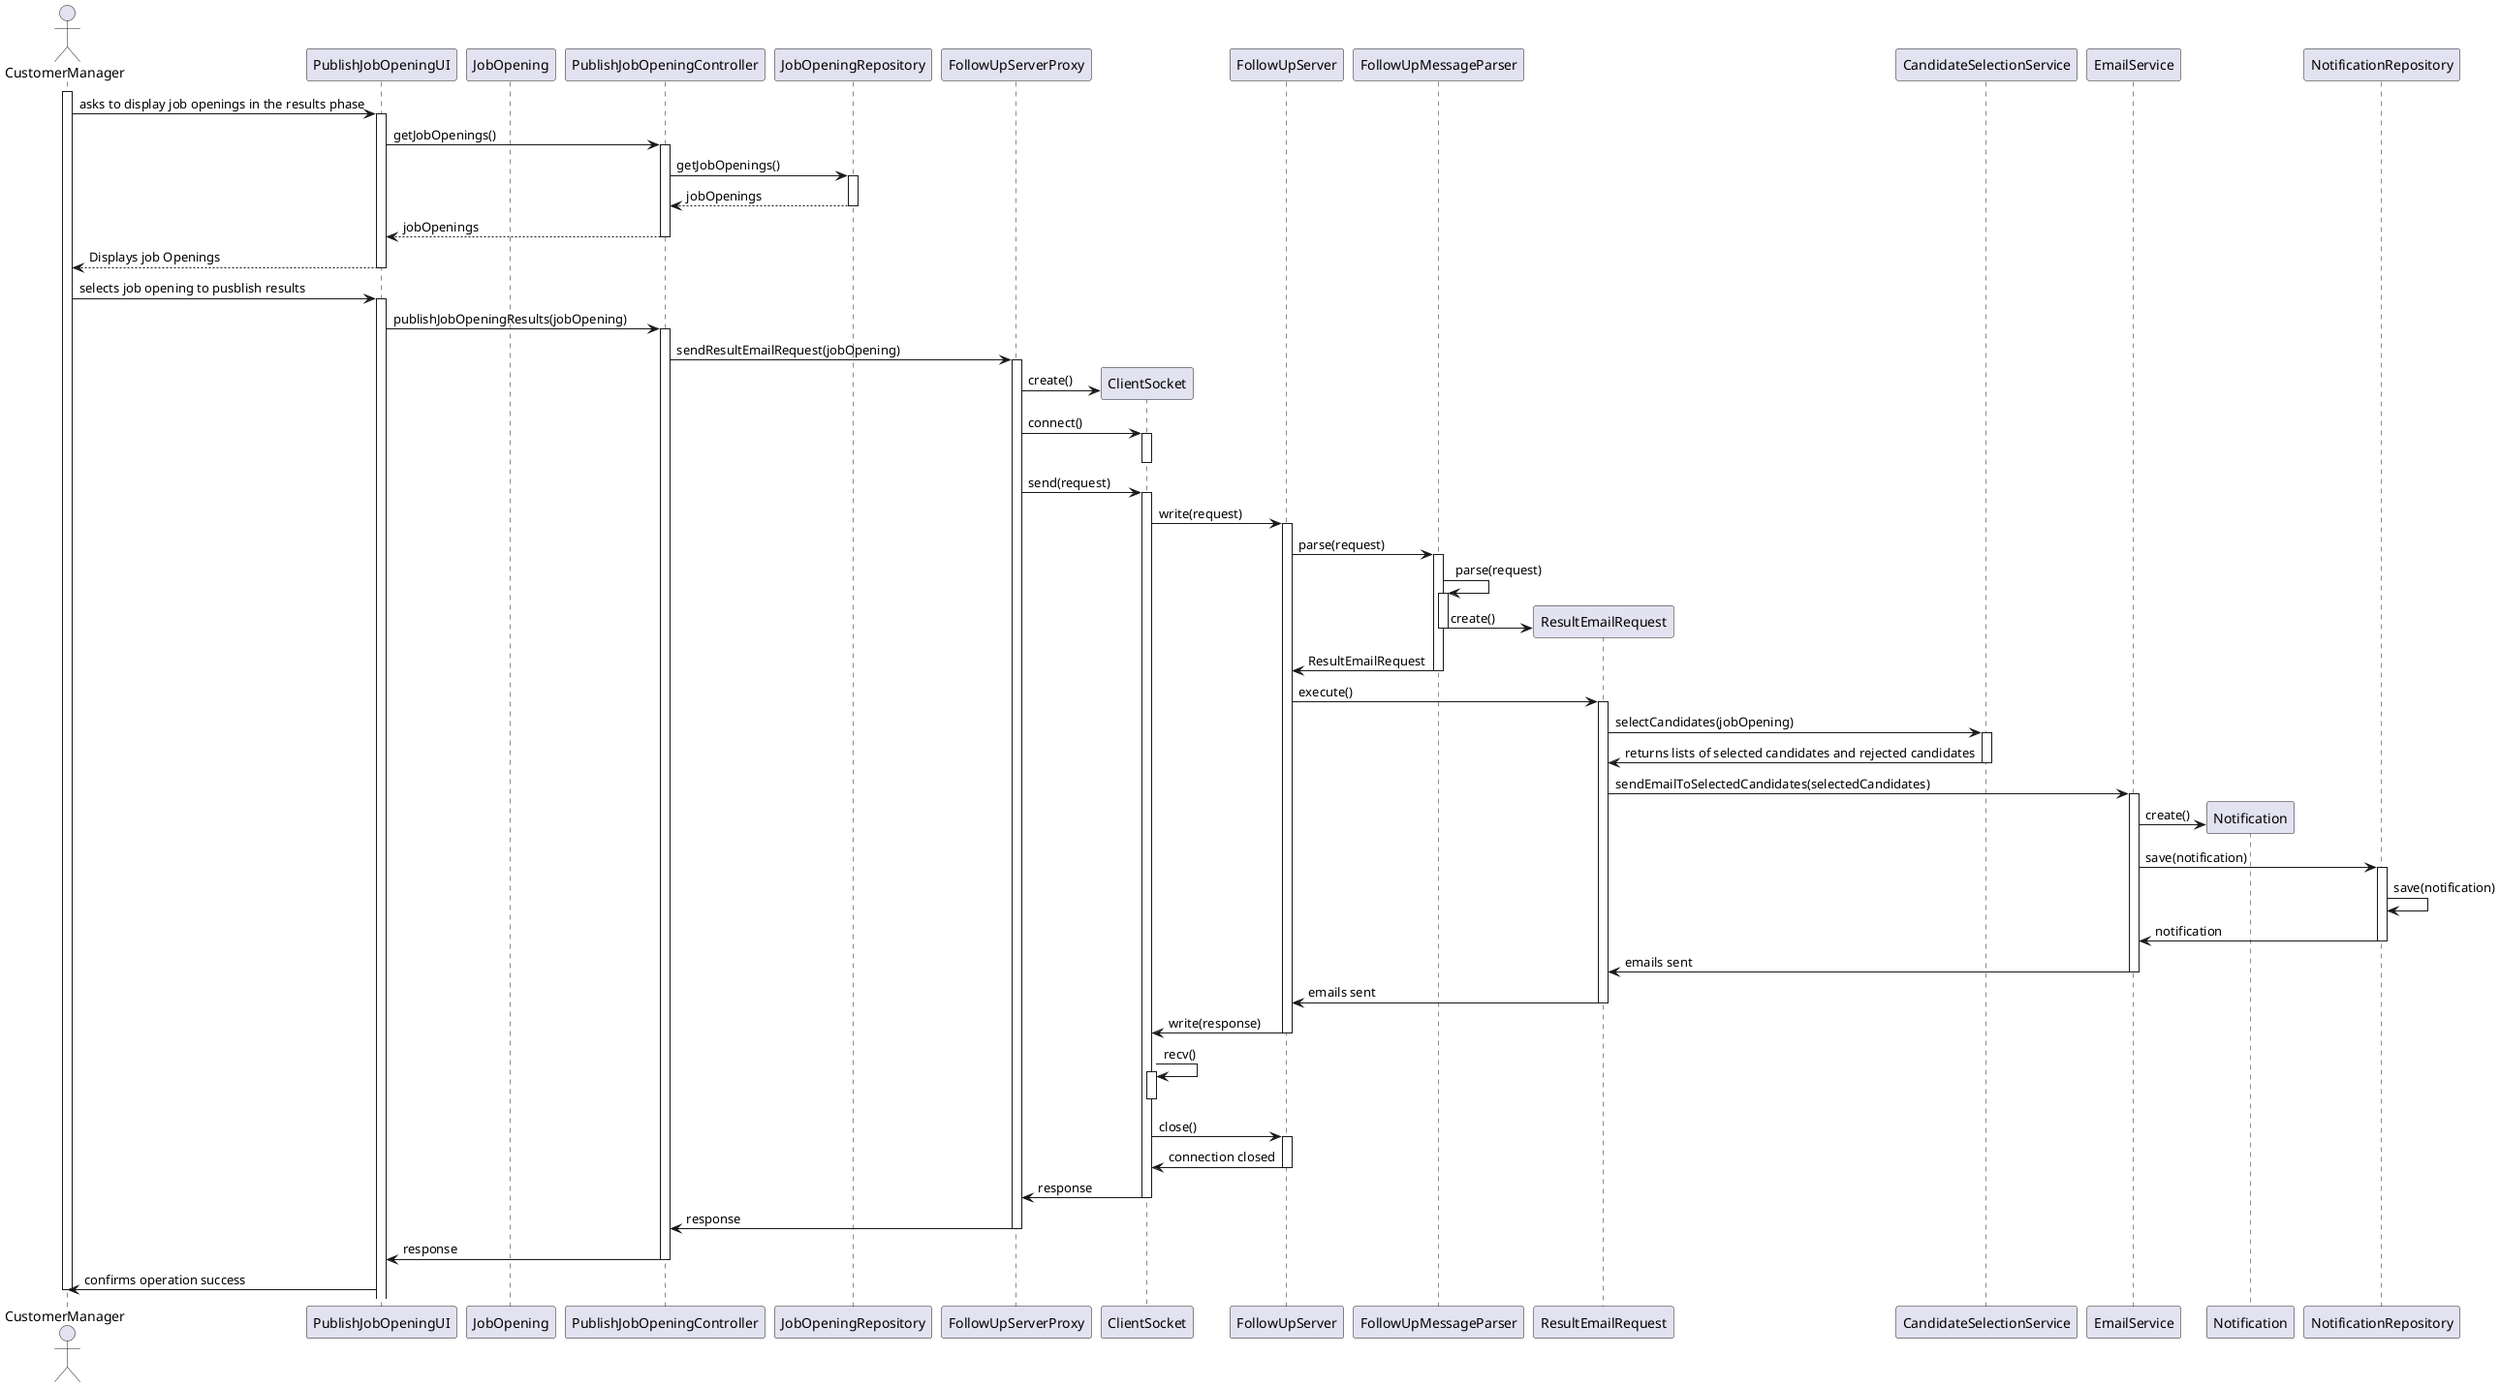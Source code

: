 @startuml

actor "CustomerManager" as cm
participant "PublishJobOpeningUI" as ui
participant "JobOpening" as jo
participant "PublishJobOpeningController" as ctrl
participant "JobOpeningRepository" as jr
participant "FollowUpServerProxy" as proxy
participant "ClientSocket" as socket
participant "FollowUpServer" as srv
participant "FollowUpMessageParser" as parser
participant "ResultEmailRequest" as rer
participant "CandidateSelectionService" as cs
participant "EmailService" as es
participant "Notification" as n
participant "NotificationRepository" as nr



activate cm
cm -> ui : asks to display job openings in the results phase
activate ui
ui -> ctrl : getJobOpenings()
activate ctrl
ctrl -> jr : getJobOpenings()
activate jr
jr --> ctrl : jobOpenings
deactivate jr
ctrl --> ui : jobOpenings
deactivate ctrl
ui --> cm : Displays job Openings
deactivate ui
cm -> ui : selects job opening to pusblish results
activate ui
ui -> ctrl : publishJobOpeningResults(jobOpening)
activate ctrl
ctrl -> proxy : sendResultEmailRequest(jobOpening)
activate proxy
proxy -> socket** : create()
proxy -> socket : connect()
activate socket
deactivate socket
proxy -> socket : send(request)
activate socket
socket -> srv : write(request)
activate srv
srv -> parser : parse(request)
activate parser
parser -> parser : parse(request)
activate parser
parser -> rer** : create()
deactivate parser
parser -> srv : ResultEmailRequest
deactivate parser

srv -> rer : execute()
activate rer
rer -> cs : selectCandidates(jobOpening)
activate cs
cs -> rer : returns lists of selected candidates and rejected candidates
deactivate cs
rer -> es : sendEmailToSelectedCandidates(selectedCandidates)
activate es
es -> n** : create()
es -> nr : save(notification)
activate nr
nr -> nr : save(notification)
nr -> es : notification
deactivate nr
es -> rer : emails sent
deactivate es
rer -> srv : emails sent
deactivate rer
srv -> socket : write(response)
deactivate srv
socket -> socket : recv()
activate socket
deactivate socket
socket -> srv : close()
activate srv
srv -> socket :connection closed
deactivate srv
socket -> proxy : response
deactivate socket
proxy -> ctrl : response
deactivate proxy
ctrl -> ui : response
deactivate ctrl
ui -> cm : confirms operation success
deactivate es
deactivate cm














@enduml

